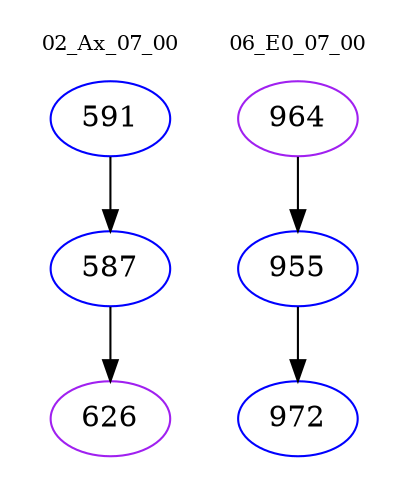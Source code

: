 digraph{
subgraph cluster_0 {
color = white
label = "02_Ax_07_00";
fontsize=10;
T0_591 [label="591", color="blue"]
T0_591 -> T0_587 [color="black"]
T0_587 [label="587", color="blue"]
T0_587 -> T0_626 [color="black"]
T0_626 [label="626", color="purple"]
}
subgraph cluster_1 {
color = white
label = "06_E0_07_00";
fontsize=10;
T1_964 [label="964", color="purple"]
T1_964 -> T1_955 [color="black"]
T1_955 [label="955", color="blue"]
T1_955 -> T1_972 [color="black"]
T1_972 [label="972", color="blue"]
}
}
